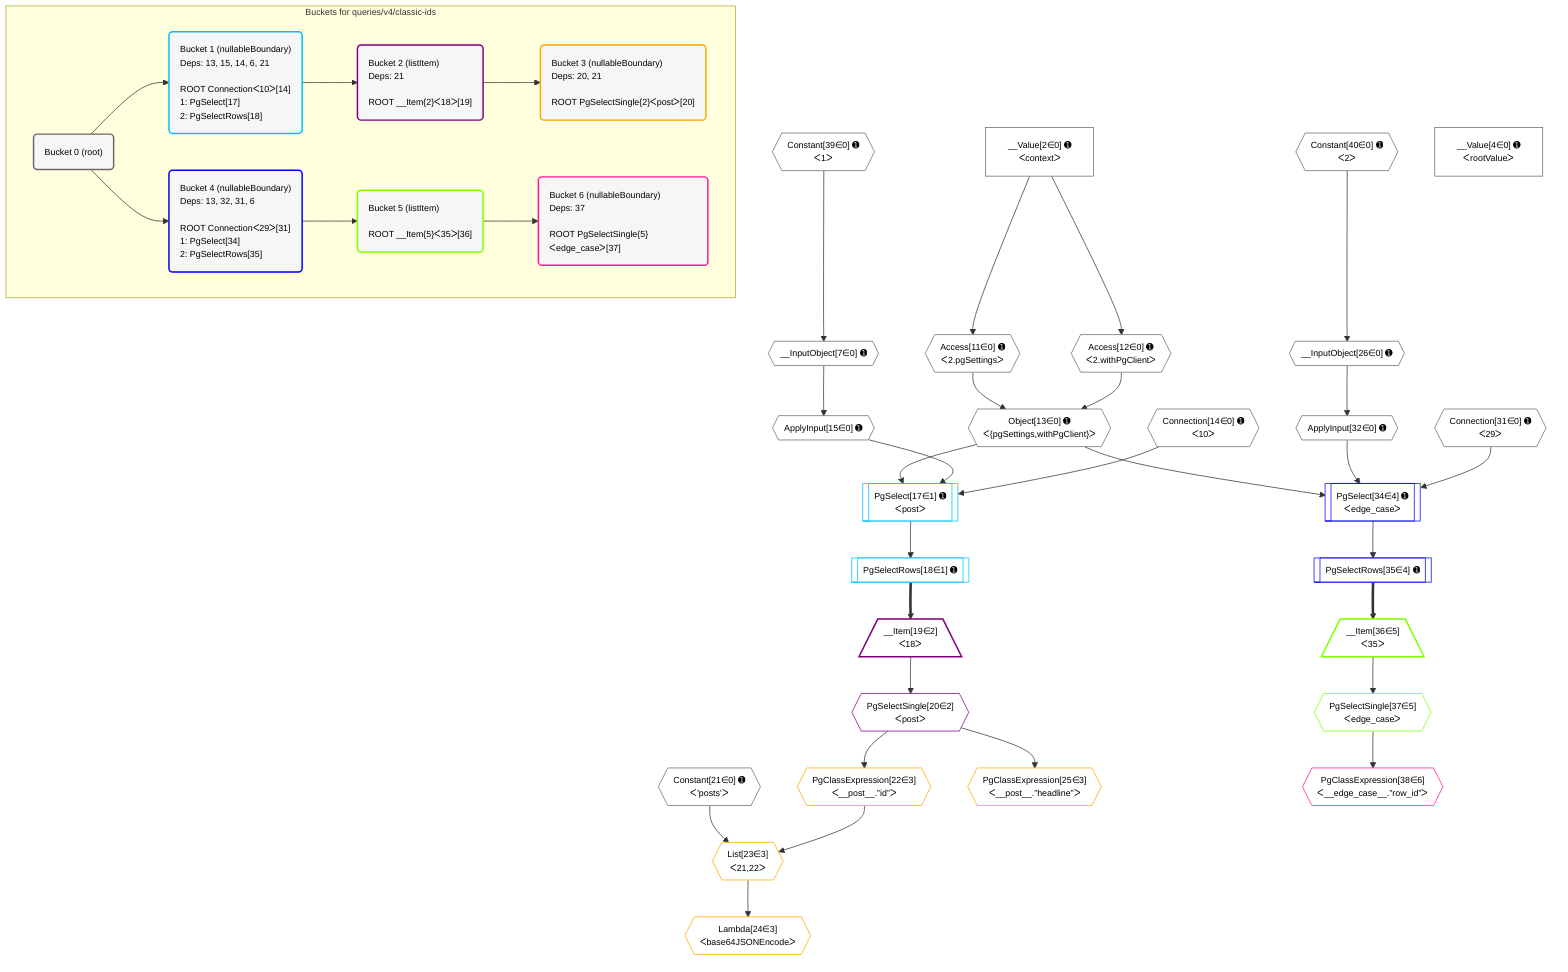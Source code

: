 %%{init: {'themeVariables': { 'fontSize': '12px'}}}%%
graph TD
    classDef path fill:#eee,stroke:#000,color:#000
    classDef plan fill:#fff,stroke-width:1px,color:#000
    classDef itemplan fill:#fff,stroke-width:2px,color:#000
    classDef unbatchedplan fill:#dff,stroke-width:1px,color:#000
    classDef sideeffectplan fill:#fcc,stroke-width:2px,color:#000
    classDef bucket fill:#f6f6f6,color:#000,stroke-width:2px,text-align:left


    %% plan dependencies
    Connection14{{"Connection[14∈0] ➊<br />ᐸ10ᐳ"}}:::plan
    Connection31{{"Connection[31∈0] ➊<br />ᐸ29ᐳ"}}:::plan
    __InputObject7{{"__InputObject[7∈0] ➊"}}:::plan
    Constant39{{"Constant[39∈0] ➊<br />ᐸ1ᐳ"}}:::plan
    Constant39 --> __InputObject7
    Object13{{"Object[13∈0] ➊<br />ᐸ{pgSettings,withPgClient}ᐳ"}}:::plan
    Access11{{"Access[11∈0] ➊<br />ᐸ2.pgSettingsᐳ"}}:::plan
    Access12{{"Access[12∈0] ➊<br />ᐸ2.withPgClientᐳ"}}:::plan
    Access11 & Access12 --> Object13
    __InputObject26{{"__InputObject[26∈0] ➊"}}:::plan
    Constant40{{"Constant[40∈0] ➊<br />ᐸ2ᐳ"}}:::plan
    Constant40 --> __InputObject26
    __Value2["__Value[2∈0] ➊<br />ᐸcontextᐳ"]:::plan
    __Value2 --> Access11
    __Value2 --> Access12
    ApplyInput15{{"ApplyInput[15∈0] ➊"}}:::plan
    __InputObject7 --> ApplyInput15
    ApplyInput32{{"ApplyInput[32∈0] ➊"}}:::plan
    __InputObject26 --> ApplyInput32
    __Value4["__Value[4∈0] ➊<br />ᐸrootValueᐳ"]:::plan
    Constant21{{"Constant[21∈0] ➊<br />ᐸ'posts'ᐳ"}}:::plan
    PgSelect17[["PgSelect[17∈1] ➊<br />ᐸpostᐳ"]]:::plan
    Object13 & ApplyInput15 & Connection14 --> PgSelect17
    PgSelectRows18[["PgSelectRows[18∈1] ➊"]]:::plan
    PgSelect17 --> PgSelectRows18
    __Item19[/"__Item[19∈2]<br />ᐸ18ᐳ"\]:::itemplan
    PgSelectRows18 ==> __Item19
    PgSelectSingle20{{"PgSelectSingle[20∈2]<br />ᐸpostᐳ"}}:::plan
    __Item19 --> PgSelectSingle20
    List23{{"List[23∈3]<br />ᐸ21,22ᐳ"}}:::plan
    PgClassExpression22{{"PgClassExpression[22∈3]<br />ᐸ__post__.”id”ᐳ"}}:::plan
    Constant21 & PgClassExpression22 --> List23
    PgSelectSingle20 --> PgClassExpression22
    Lambda24{{"Lambda[24∈3]<br />ᐸbase64JSONEncodeᐳ"}}:::plan
    List23 --> Lambda24
    PgClassExpression25{{"PgClassExpression[25∈3]<br />ᐸ__post__.”headline”ᐳ"}}:::plan
    PgSelectSingle20 --> PgClassExpression25
    PgSelect34[["PgSelect[34∈4] ➊<br />ᐸedge_caseᐳ"]]:::plan
    Object13 & ApplyInput32 & Connection31 --> PgSelect34
    PgSelectRows35[["PgSelectRows[35∈4] ➊"]]:::plan
    PgSelect34 --> PgSelectRows35
    __Item36[/"__Item[36∈5]<br />ᐸ35ᐳ"\]:::itemplan
    PgSelectRows35 ==> __Item36
    PgSelectSingle37{{"PgSelectSingle[37∈5]<br />ᐸedge_caseᐳ"}}:::plan
    __Item36 --> PgSelectSingle37
    PgClassExpression38{{"PgClassExpression[38∈6]<br />ᐸ__edge_case__.”row_id”ᐳ"}}:::plan
    PgSelectSingle37 --> PgClassExpression38

    %% define steps

    subgraph "Buckets for queries/v4/classic-ids"
    Bucket0("Bucket 0 (root)"):::bucket
    classDef bucket0 stroke:#696969
    class Bucket0,__Value2,__Value4,__InputObject7,Access11,Access12,Object13,Connection14,ApplyInput15,Constant21,__InputObject26,Connection31,ApplyInput32,Constant39,Constant40 bucket0
    Bucket1("Bucket 1 (nullableBoundary)<br />Deps: 13, 15, 14, 6, 21<br /><br />ROOT Connectionᐸ10ᐳ[14]<br />1: PgSelect[17]<br />2: PgSelectRows[18]"):::bucket
    classDef bucket1 stroke:#00bfff
    class Bucket1,PgSelect17,PgSelectRows18 bucket1
    Bucket2("Bucket 2 (listItem)<br />Deps: 21<br /><br />ROOT __Item{2}ᐸ18ᐳ[19]"):::bucket
    classDef bucket2 stroke:#7f007f
    class Bucket2,__Item19,PgSelectSingle20 bucket2
    Bucket3("Bucket 3 (nullableBoundary)<br />Deps: 20, 21<br /><br />ROOT PgSelectSingle{2}ᐸpostᐳ[20]"):::bucket
    classDef bucket3 stroke:#ffa500
    class Bucket3,PgClassExpression22,List23,Lambda24,PgClassExpression25 bucket3
    Bucket4("Bucket 4 (nullableBoundary)<br />Deps: 13, 32, 31, 6<br /><br />ROOT Connectionᐸ29ᐳ[31]<br />1: PgSelect[34]<br />2: PgSelectRows[35]"):::bucket
    classDef bucket4 stroke:#0000ff
    class Bucket4,PgSelect34,PgSelectRows35 bucket4
    Bucket5("Bucket 5 (listItem)<br /><br />ROOT __Item{5}ᐸ35ᐳ[36]"):::bucket
    classDef bucket5 stroke:#7fff00
    class Bucket5,__Item36,PgSelectSingle37 bucket5
    Bucket6("Bucket 6 (nullableBoundary)<br />Deps: 37<br /><br />ROOT PgSelectSingle{5}ᐸedge_caseᐳ[37]"):::bucket
    classDef bucket6 stroke:#ff1493
    class Bucket6,PgClassExpression38 bucket6
    Bucket0 --> Bucket1 & Bucket4
    Bucket1 --> Bucket2
    Bucket2 --> Bucket3
    Bucket4 --> Bucket5
    Bucket5 --> Bucket6
    end